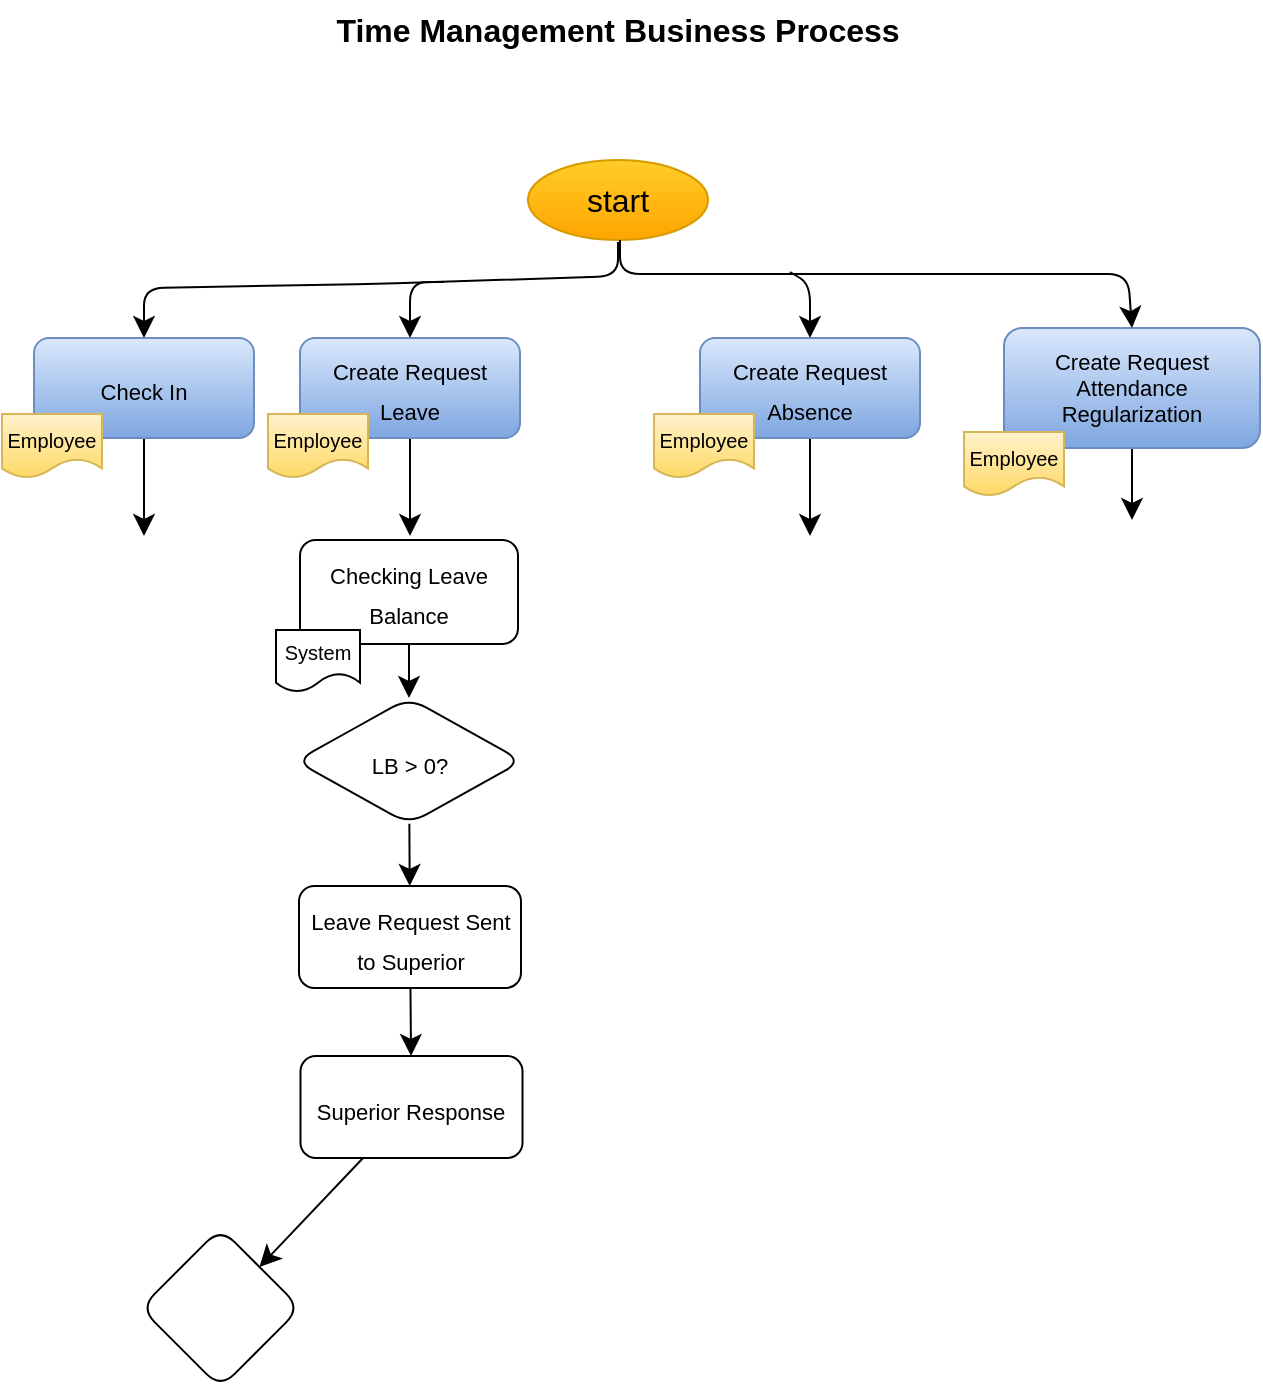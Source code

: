 <mxfile version="21.2.9" type="github">
  <diagram name="Page-1" id="3nV38mSNL-lvkJdHqZnk">
    <mxGraphModel dx="1194" dy="878" grid="0" gridSize="10" guides="1" tooltips="1" connect="1" arrows="1" fold="1" page="0" pageScale="1" pageWidth="850" pageHeight="1100" math="0" shadow="0">
      <root>
        <mxCell id="0" />
        <mxCell id="1" parent="0" />
        <mxCell id="1xMDpH14Qbi4-UP5KBB6-37" style="edgeStyle=none;rounded=1;orthogonalLoop=1;jettySize=auto;html=1;entryX=0.5;entryY=0;entryDx=0;entryDy=0;fontSize=12;startSize=8;endSize=8;movable=0;resizable=0;rotatable=0;deletable=0;editable=0;locked=1;connectable=0;" edge="1" parent="1" target="1xMDpH14Qbi4-UP5KBB6-5">
          <mxGeometry relative="1" as="geometry">
            <mxPoint x="220" y="41" as="sourcePoint" />
            <Array as="points">
              <mxPoint x="220" y="58" />
              <mxPoint x="99" y="62" />
              <mxPoint x="-17" y="64" />
            </Array>
          </mxGeometry>
        </mxCell>
        <mxCell id="1xMDpH14Qbi4-UP5KBB6-2" value="start" style="ellipse;whiteSpace=wrap;html=1;fontSize=16;fillColor=#ffcd28;gradientColor=#ffa500;strokeColor=#d79b00;movable=0;resizable=0;rotatable=0;deletable=0;editable=0;locked=1;connectable=0;" vertex="1" parent="1">
          <mxGeometry x="175" width="90" height="40" as="geometry" />
        </mxCell>
        <mxCell id="1xMDpH14Qbi4-UP5KBB6-3" value="Time Management Business Process" style="text;html=1;strokeColor=none;fillColor=none;align=center;verticalAlign=middle;whiteSpace=wrap;rounded=0;fontSize=16;fontStyle=1" vertex="1" parent="1">
          <mxGeometry x="55" y="-80" width="330" height="30" as="geometry" />
        </mxCell>
        <mxCell id="1xMDpH14Qbi4-UP5KBB6-4" style="edgeStyle=none;curved=1;rounded=0;orthogonalLoop=1;jettySize=auto;html=1;fontSize=12;startSize=8;endSize=8;movable=0;resizable=0;rotatable=0;deletable=0;editable=0;locked=1;connectable=0;" edge="1" parent="1" source="1xMDpH14Qbi4-UP5KBB6-5">
          <mxGeometry relative="1" as="geometry">
            <mxPoint x="-17" y="188" as="targetPoint" />
          </mxGeometry>
        </mxCell>
        <mxCell id="1xMDpH14Qbi4-UP5KBB6-5" value="&lt;font style=&quot;font-size: 11px;&quot;&gt;Check In&lt;/font&gt;" style="rounded=1;whiteSpace=wrap;html=1;fontSize=16;fillColor=#dae8fc;gradientColor=#7ea6e0;strokeColor=#6c8ebf;movable=0;resizable=0;rotatable=0;deletable=0;editable=0;locked=1;connectable=0;" vertex="1" parent="1">
          <mxGeometry x="-72" y="89" width="110" height="50" as="geometry" />
        </mxCell>
        <mxCell id="1xMDpH14Qbi4-UP5KBB6-6" value="&lt;font size=&quot;1&quot;&gt;Employee&lt;/font&gt;" style="shape=document;whiteSpace=wrap;html=1;boundedLbl=1;fontSize=16;fillColor=#fff2cc;gradientColor=#ffd966;strokeColor=#d6b656;movable=0;resizable=0;rotatable=0;deletable=0;editable=0;locked=1;connectable=0;" vertex="1" parent="1">
          <mxGeometry x="-88" y="127" width="50" height="32" as="geometry" />
        </mxCell>
        <mxCell id="1xMDpH14Qbi4-UP5KBB6-38" style="edgeStyle=none;curved=1;rounded=0;orthogonalLoop=1;jettySize=auto;html=1;fontSize=12;startSize=8;endSize=8;movable=0;resizable=0;rotatable=0;deletable=0;editable=0;locked=1;connectable=0;" edge="1" parent="1" source="1xMDpH14Qbi4-UP5KBB6-39">
          <mxGeometry relative="1" as="geometry">
            <mxPoint x="116" y="188" as="targetPoint" />
          </mxGeometry>
        </mxCell>
        <mxCell id="1xMDpH14Qbi4-UP5KBB6-39" value="&lt;font style=&quot;font-size: 11px;&quot;&gt;Create Request Leave&lt;/font&gt;" style="rounded=1;whiteSpace=wrap;html=1;fontSize=16;fillColor=#dae8fc;gradientColor=#7ea6e0;strokeColor=#6c8ebf;movable=0;resizable=0;rotatable=0;deletable=0;editable=0;locked=1;connectable=0;" vertex="1" parent="1">
          <mxGeometry x="61" y="89" width="110" height="50" as="geometry" />
        </mxCell>
        <mxCell id="1xMDpH14Qbi4-UP5KBB6-40" value="&lt;font size=&quot;1&quot;&gt;Employee&lt;/font&gt;" style="shape=document;whiteSpace=wrap;html=1;boundedLbl=1;fontSize=16;fillColor=#fff2cc;gradientColor=#ffd966;strokeColor=#d6b656;movable=0;resizable=0;rotatable=0;deletable=0;editable=0;locked=1;connectable=0;" vertex="1" parent="1">
          <mxGeometry x="45" y="127" width="50" height="32" as="geometry" />
        </mxCell>
        <mxCell id="1xMDpH14Qbi4-UP5KBB6-41" style="edgeStyle=none;curved=1;rounded=0;orthogonalLoop=1;jettySize=auto;html=1;fontSize=12;startSize=8;endSize=8;movable=0;resizable=0;rotatable=0;deletable=0;editable=0;locked=1;connectable=0;" edge="1" parent="1" source="1xMDpH14Qbi4-UP5KBB6-42">
          <mxGeometry relative="1" as="geometry">
            <mxPoint x="316" y="188" as="targetPoint" />
          </mxGeometry>
        </mxCell>
        <mxCell id="1xMDpH14Qbi4-UP5KBB6-42" value="&lt;font style=&quot;font-size: 11px;&quot;&gt;Create Request Absence&lt;/font&gt;" style="rounded=1;whiteSpace=wrap;html=1;fontSize=16;fillColor=#dae8fc;gradientColor=#7ea6e0;strokeColor=#6c8ebf;movable=0;resizable=0;rotatable=0;deletable=0;editable=0;locked=1;connectable=0;" vertex="1" parent="1">
          <mxGeometry x="261" y="89" width="110" height="50" as="geometry" />
        </mxCell>
        <mxCell id="1xMDpH14Qbi4-UP5KBB6-43" value="&lt;font size=&quot;1&quot;&gt;Employee&lt;/font&gt;" style="shape=document;whiteSpace=wrap;html=1;boundedLbl=1;fontSize=16;fillColor=#fff2cc;gradientColor=#ffd966;strokeColor=#d6b656;movable=0;resizable=0;rotatable=0;deletable=0;editable=0;locked=1;connectable=0;" vertex="1" parent="1">
          <mxGeometry x="238" y="127" width="50" height="32" as="geometry" />
        </mxCell>
        <mxCell id="1xMDpH14Qbi4-UP5KBB6-47" style="edgeStyle=none;curved=1;rounded=0;orthogonalLoop=1;jettySize=auto;html=1;fontSize=12;startSize=8;endSize=8;movable=0;resizable=0;rotatable=0;deletable=0;editable=0;locked=1;connectable=0;" edge="1" parent="1" source="1xMDpH14Qbi4-UP5KBB6-45">
          <mxGeometry relative="1" as="geometry">
            <mxPoint x="477" y="180" as="targetPoint" />
          </mxGeometry>
        </mxCell>
        <mxCell id="1xMDpH14Qbi4-UP5KBB6-45" value="&lt;font style=&quot;font-size: 11px;&quot;&gt;Create Request Attendance Regularization&lt;/font&gt;" style="rounded=1;whiteSpace=wrap;html=1;fontSize=11;fillColor=#dae8fc;gradientColor=#7ea6e0;strokeColor=#6c8ebf;movable=0;resizable=0;rotatable=0;deletable=0;editable=0;locked=1;connectable=0;" vertex="1" parent="1">
          <mxGeometry x="413" y="84" width="128" height="60" as="geometry" />
        </mxCell>
        <mxCell id="1xMDpH14Qbi4-UP5KBB6-46" value="&lt;font size=&quot;1&quot;&gt;Employee&lt;/font&gt;" style="shape=document;whiteSpace=wrap;html=1;boundedLbl=1;fontSize=16;fillColor=#fff2cc;gradientColor=#ffd966;strokeColor=#d6b656;movable=0;resizable=0;rotatable=0;deletable=0;editable=0;locked=1;connectable=0;" vertex="1" parent="1">
          <mxGeometry x="393" y="136" width="50" height="32" as="geometry" />
        </mxCell>
        <mxCell id="1xMDpH14Qbi4-UP5KBB6-48" style="edgeStyle=none;rounded=1;orthogonalLoop=1;jettySize=auto;html=1;entryX=0.5;entryY=0;entryDx=0;entryDy=0;fontSize=12;startSize=8;endSize=8;movable=0;resizable=0;rotatable=0;deletable=0;editable=0;locked=1;connectable=0;" edge="1" parent="1" target="1xMDpH14Qbi4-UP5KBB6-45">
          <mxGeometry relative="1" as="geometry">
            <mxPoint x="221" y="40" as="sourcePoint" />
            <mxPoint x="-16" y="88" as="targetPoint" />
            <Array as="points">
              <mxPoint x="221" y="57" />
              <mxPoint x="475" y="57" />
            </Array>
          </mxGeometry>
        </mxCell>
        <mxCell id="1xMDpH14Qbi4-UP5KBB6-49" value="" style="endArrow=classic;html=1;rounded=1;fontSize=12;startSize=8;endSize=8;entryX=0.5;entryY=0;entryDx=0;entryDy=0;movable=0;resizable=0;rotatable=0;deletable=0;editable=0;locked=1;connectable=0;" edge="1" parent="1" target="1xMDpH14Qbi4-UP5KBB6-39">
          <mxGeometry width="50" height="50" relative="1" as="geometry">
            <mxPoint x="133" y="61" as="sourcePoint" />
            <mxPoint x="223" y="-38" as="targetPoint" />
            <Array as="points">
              <mxPoint x="116" y="61" />
            </Array>
          </mxGeometry>
        </mxCell>
        <mxCell id="1xMDpH14Qbi4-UP5KBB6-50" value="" style="endArrow=classic;html=1;rounded=1;fontSize=12;startSize=8;endSize=8;entryX=0.5;entryY=0;entryDx=0;entryDy=0;movable=0;resizable=0;rotatable=0;deletable=0;editable=0;locked=1;connectable=0;" edge="1" parent="1" target="1xMDpH14Qbi4-UP5KBB6-42">
          <mxGeometry width="50" height="50" relative="1" as="geometry">
            <mxPoint x="306" y="56" as="sourcePoint" />
            <mxPoint x="126" y="99" as="targetPoint" />
            <Array as="points">
              <mxPoint x="316" y="62" />
            </Array>
          </mxGeometry>
        </mxCell>
        <mxCell id="1xMDpH14Qbi4-UP5KBB6-57" value="" style="edgeStyle=none;curved=1;rounded=0;orthogonalLoop=1;jettySize=auto;html=1;fontSize=12;startSize=8;endSize=8;" edge="1" parent="1" source="1xMDpH14Qbi4-UP5KBB6-51" target="1xMDpH14Qbi4-UP5KBB6-56">
          <mxGeometry relative="1" as="geometry" />
        </mxCell>
        <mxCell id="1xMDpH14Qbi4-UP5KBB6-51" value="&lt;font style=&quot;font-size: 11px;&quot;&gt;Checking Leave Balance&lt;/font&gt;" style="rounded=1;whiteSpace=wrap;html=1;fontSize=16;" vertex="1" parent="1">
          <mxGeometry x="61" y="190" width="109" height="52" as="geometry" />
        </mxCell>
        <mxCell id="1xMDpH14Qbi4-UP5KBB6-53" value="&lt;font style=&quot;font-size: 10px;&quot;&gt;System&lt;/font&gt;" style="shape=document;whiteSpace=wrap;html=1;boundedLbl=1;fontSize=10;" vertex="1" parent="1">
          <mxGeometry x="49" y="235" width="42" height="31" as="geometry" />
        </mxCell>
        <mxCell id="1xMDpH14Qbi4-UP5KBB6-59" value="" style="edgeStyle=none;curved=1;rounded=0;orthogonalLoop=1;jettySize=auto;html=1;fontSize=12;startSize=8;endSize=8;" edge="1" parent="1" source="1xMDpH14Qbi4-UP5KBB6-56" target="1xMDpH14Qbi4-UP5KBB6-58">
          <mxGeometry relative="1" as="geometry" />
        </mxCell>
        <mxCell id="1xMDpH14Qbi4-UP5KBB6-56" value="&lt;font style=&quot;font-size: 11px;&quot;&gt;LB &amp;gt; 0?&lt;/font&gt;" style="rhombus;whiteSpace=wrap;html=1;fontSize=16;rounded=1;" vertex="1" parent="1">
          <mxGeometry x="58.75" y="269" width="113.5" height="63" as="geometry" />
        </mxCell>
        <mxCell id="1xMDpH14Qbi4-UP5KBB6-61" value="" style="edgeStyle=none;curved=1;rounded=0;orthogonalLoop=1;jettySize=auto;html=1;fontSize=12;startSize=8;endSize=8;" edge="1" parent="1" source="1xMDpH14Qbi4-UP5KBB6-58" target="1xMDpH14Qbi4-UP5KBB6-60">
          <mxGeometry relative="1" as="geometry" />
        </mxCell>
        <mxCell id="1xMDpH14Qbi4-UP5KBB6-58" value="&lt;font style=&quot;font-size: 11px;&quot;&gt;Leave Request Sent to Superior&lt;/font&gt;" style="whiteSpace=wrap;html=1;fontSize=16;rounded=1;" vertex="1" parent="1">
          <mxGeometry x="60.5" y="363" width="111" height="51" as="geometry" />
        </mxCell>
        <mxCell id="1xMDpH14Qbi4-UP5KBB6-63" value="" style="edgeStyle=none;curved=1;rounded=0;orthogonalLoop=1;jettySize=auto;html=1;fontSize=12;startSize=8;endSize=8;" edge="1" parent="1" source="1xMDpH14Qbi4-UP5KBB6-60" target="1xMDpH14Qbi4-UP5KBB6-62">
          <mxGeometry relative="1" as="geometry" />
        </mxCell>
        <mxCell id="1xMDpH14Qbi4-UP5KBB6-60" value="&lt;span style=&quot;font-size: 11px;&quot;&gt;Superior Response&lt;/span&gt;" style="whiteSpace=wrap;html=1;fontSize=16;rounded=1;" vertex="1" parent="1">
          <mxGeometry x="61.25" y="448" width="111" height="51" as="geometry" />
        </mxCell>
        <mxCell id="1xMDpH14Qbi4-UP5KBB6-62" value="" style="rhombus;whiteSpace=wrap;html=1;fontSize=16;rounded=1;" vertex="1" parent="1">
          <mxGeometry x="-18.75" y="534" width="80" height="80" as="geometry" />
        </mxCell>
      </root>
    </mxGraphModel>
  </diagram>
</mxfile>
